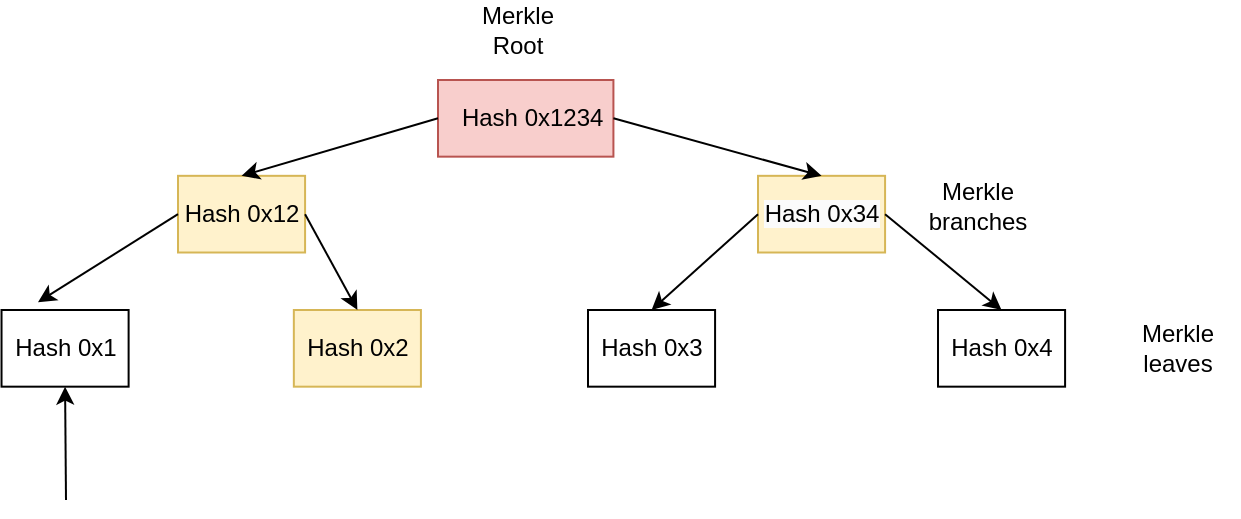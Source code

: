 <mxfile version="21.1.4" type="device">
  <diagram name="Page-1" id="uS0mo5QImsxEVg1ROwQ9">
    <mxGraphModel dx="1114" dy="592" grid="1" gridSize="10" guides="1" tooltips="1" connect="1" arrows="1" fold="1" page="1" pageScale="1" pageWidth="850" pageHeight="1100" math="0" shadow="0">
      <root>
        <mxCell id="0" />
        <mxCell id="1" parent="0" />
        <mxCell id="zy6pzKSoVE4qJlEW_80c-1" value="Hash 0x1" style="rounded=0;whiteSpace=wrap;html=1;" vertex="1" parent="1">
          <mxGeometry x="131.767" y="235" width="63.542" height="38.333" as="geometry" />
        </mxCell>
        <mxCell id="zy6pzKSoVE4qJlEW_80c-2" value="&amp;nbsp; Hash 0x1234" style="rounded=0;whiteSpace=wrap;html=1;fillColor=#f8cecc;strokeColor=#b85450;" vertex="1" parent="1">
          <mxGeometry x="350" y="120" width="87.71" height="38.33" as="geometry" />
        </mxCell>
        <mxCell id="zy6pzKSoVE4qJlEW_80c-3" value="&lt;span style=&quot;color: rgb(0, 0, 0); font-family: Helvetica; font-size: 12px; font-style: normal; font-variant-ligatures: normal; font-variant-caps: normal; font-weight: 400; letter-spacing: normal; orphans: 2; text-align: center; text-indent: 0px; text-transform: none; widows: 2; word-spacing: 0px; -webkit-text-stroke-width: 0px; background-color: rgb(251, 251, 251); text-decoration-thickness: initial; text-decoration-style: initial; text-decoration-color: initial; float: none; display: inline !important;&quot;&gt;Hash 0x34&lt;/span&gt;" style="rounded=0;whiteSpace=wrap;html=1;fillColor=#fff2cc;strokeColor=#d6b656;" vertex="1" parent="1">
          <mxGeometry x="510.002" y="167.913" width="63.542" height="38.333" as="geometry" />
        </mxCell>
        <mxCell id="zy6pzKSoVE4qJlEW_80c-4" value="Hash 0x12" style="rounded=0;whiteSpace=wrap;html=1;fillColor=#fff2cc;strokeColor=#d6b656;" vertex="1" parent="1">
          <mxGeometry x="220.002" y="167.917" width="63.542" height="38.333" as="geometry" />
        </mxCell>
        <mxCell id="zy6pzKSoVE4qJlEW_80c-5" value="Hash 0x2" style="rounded=0;whiteSpace=wrap;html=1;fillColor=#fff2cc;strokeColor=#d6b656;" vertex="1" parent="1">
          <mxGeometry x="277.918" y="235" width="63.542" height="38.333" as="geometry" />
        </mxCell>
        <mxCell id="zy6pzKSoVE4qJlEW_80c-6" value="Hash 0x3" style="rounded=0;whiteSpace=wrap;html=1;" vertex="1" parent="1">
          <mxGeometry x="425.001" y="235" width="63.542" height="38.333" as="geometry" />
        </mxCell>
        <mxCell id="zy6pzKSoVE4qJlEW_80c-7" value="Hash 0x4" style="rounded=0;whiteSpace=wrap;html=1;" vertex="1" parent="1">
          <mxGeometry x="600.003" y="235" width="63.542" height="38.333" as="geometry" />
        </mxCell>
        <mxCell id="zy6pzKSoVE4qJlEW_80c-22" value="Merkle Root" style="text;html=1;strokeColor=none;fillColor=none;align=center;verticalAlign=middle;whiteSpace=wrap;rounded=0;" vertex="1" parent="1">
          <mxGeometry x="360" y="80" width="60" height="30" as="geometry" />
        </mxCell>
        <mxCell id="zy6pzKSoVE4qJlEW_80c-24" value="Merkle branches" style="text;html=1;strokeColor=none;fillColor=none;align=center;verticalAlign=middle;whiteSpace=wrap;rounded=0;" vertex="1" parent="1">
          <mxGeometry x="590" y="167.91" width="60" height="30" as="geometry" />
        </mxCell>
        <mxCell id="zy6pzKSoVE4qJlEW_80c-25" value="Merkle leaves" style="text;html=1;strokeColor=none;fillColor=none;align=center;verticalAlign=middle;whiteSpace=wrap;rounded=0;" vertex="1" parent="1">
          <mxGeometry x="690" y="239.17" width="60" height="30" as="geometry" />
        </mxCell>
        <mxCell id="zy6pzKSoVE4qJlEW_80c-27" value="" style="endArrow=classic;html=1;rounded=0;exitX=0;exitY=0.5;exitDx=0;exitDy=0;entryX=0.5;entryY=0;entryDx=0;entryDy=0;" edge="1" parent="1" source="zy6pzKSoVE4qJlEW_80c-2" target="zy6pzKSoVE4qJlEW_80c-4">
          <mxGeometry width="50" height="50" relative="1" as="geometry">
            <mxPoint x="400" y="320" as="sourcePoint" />
            <mxPoint x="450" y="270" as="targetPoint" />
          </mxGeometry>
        </mxCell>
        <mxCell id="zy6pzKSoVE4qJlEW_80c-28" value="" style="endArrow=classic;html=1;rounded=0;exitX=1;exitY=0.5;exitDx=0;exitDy=0;entryX=0.5;entryY=0;entryDx=0;entryDy=0;" edge="1" parent="1" source="zy6pzKSoVE4qJlEW_80c-2" target="zy6pzKSoVE4qJlEW_80c-3">
          <mxGeometry width="50" height="50" relative="1" as="geometry">
            <mxPoint x="400" y="320" as="sourcePoint" />
            <mxPoint x="450" y="270" as="targetPoint" />
          </mxGeometry>
        </mxCell>
        <mxCell id="zy6pzKSoVE4qJlEW_80c-29" value="" style="endArrow=classic;html=1;rounded=0;exitX=0;exitY=0.5;exitDx=0;exitDy=0;entryX=0.5;entryY=0;entryDx=0;entryDy=0;" edge="1" parent="1" source="zy6pzKSoVE4qJlEW_80c-4">
          <mxGeometry width="50" height="50" relative="1" as="geometry">
            <mxPoint x="248" y="202.08" as="sourcePoint" />
            <mxPoint x="150" y="231.08" as="targetPoint" />
          </mxGeometry>
        </mxCell>
        <mxCell id="zy6pzKSoVE4qJlEW_80c-30" value="" style="endArrow=classic;html=1;rounded=0;exitX=1;exitY=0.5;exitDx=0;exitDy=0;entryX=0.5;entryY=0;entryDx=0;entryDy=0;" edge="1" parent="1" source="zy6pzKSoVE4qJlEW_80c-4" target="zy6pzKSoVE4qJlEW_80c-5">
          <mxGeometry width="50" height="50" relative="1" as="geometry">
            <mxPoint x="370" y="159" as="sourcePoint" />
            <mxPoint x="272" y="188" as="targetPoint" />
          </mxGeometry>
        </mxCell>
        <mxCell id="zy6pzKSoVE4qJlEW_80c-31" value="" style="endArrow=classic;html=1;rounded=0;exitX=0;exitY=0.5;exitDx=0;exitDy=0;entryX=0.5;entryY=0;entryDx=0;entryDy=0;" edge="1" parent="1" source="zy6pzKSoVE4qJlEW_80c-3" target="zy6pzKSoVE4qJlEW_80c-6">
          <mxGeometry width="50" height="50" relative="1" as="geometry">
            <mxPoint x="380" y="169" as="sourcePoint" />
            <mxPoint x="282" y="198" as="targetPoint" />
          </mxGeometry>
        </mxCell>
        <mxCell id="zy6pzKSoVE4qJlEW_80c-32" value="" style="endArrow=classic;html=1;rounded=0;exitX=1;exitY=0.5;exitDx=0;exitDy=0;entryX=0.5;entryY=0;entryDx=0;entryDy=0;" edge="1" parent="1" source="zy6pzKSoVE4qJlEW_80c-3" target="zy6pzKSoVE4qJlEW_80c-7">
          <mxGeometry width="50" height="50" relative="1" as="geometry">
            <mxPoint x="390" y="179" as="sourcePoint" />
            <mxPoint x="292" y="208" as="targetPoint" />
          </mxGeometry>
        </mxCell>
        <mxCell id="zy6pzKSoVE4qJlEW_80c-33" value="" style="endArrow=classic;html=1;rounded=0;entryX=0.5;entryY=1;entryDx=0;entryDy=0;" edge="1" parent="1" target="zy6pzKSoVE4qJlEW_80c-1">
          <mxGeometry width="50" height="50" relative="1" as="geometry">
            <mxPoint x="164" y="330" as="sourcePoint" />
            <mxPoint x="450" y="270" as="targetPoint" />
          </mxGeometry>
        </mxCell>
      </root>
    </mxGraphModel>
  </diagram>
</mxfile>
